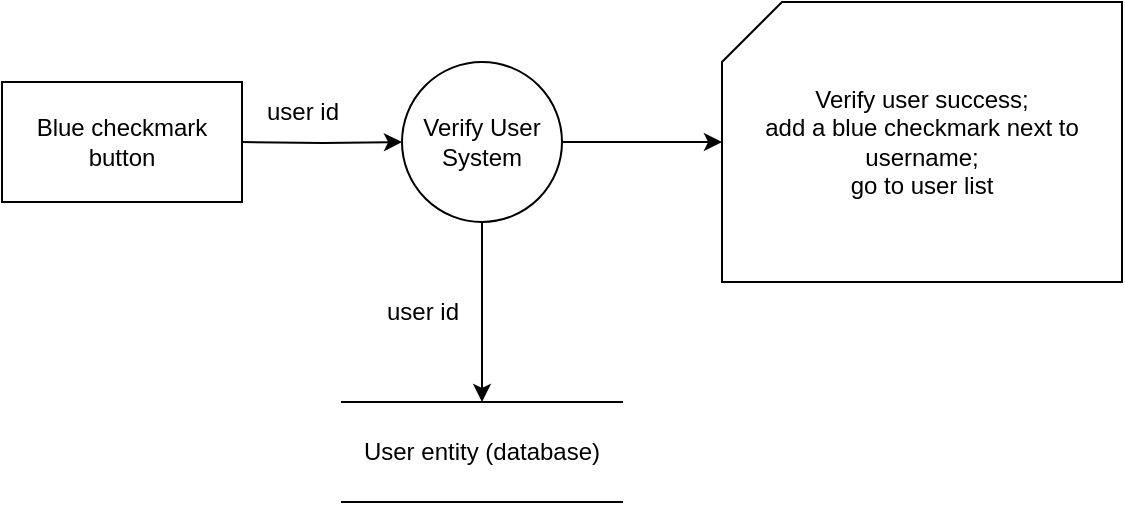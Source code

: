 <mxfile version="20.8.23" type="github">
  <diagram name="第 1 页" id="j60wnH63md4MC-CQXvt8">
    <mxGraphModel dx="665" dy="551" grid="1" gridSize="10" guides="1" tooltips="1" connect="1" arrows="1" fold="1" page="1" pageScale="1" pageWidth="827" pageHeight="1169" math="0" shadow="0">
      <root>
        <mxCell id="0" />
        <mxCell id="1" parent="0" />
        <mxCell id="q8SVtFiN-yoim-TC5zIr-1" value="Blue checkmark button" style="rounded=0;whiteSpace=wrap;html=1;" vertex="1" parent="1">
          <mxGeometry x="120" y="250" width="120" height="60" as="geometry" />
        </mxCell>
        <mxCell id="q8SVtFiN-yoim-TC5zIr-2" style="edgeStyle=orthogonalEdgeStyle;rounded=0;orthogonalLoop=1;jettySize=auto;html=1;exitX=1;exitY=0.5;exitDx=0;exitDy=0;entryX=0;entryY=0.5;entryDx=0;entryDy=0;startArrow=none;" edge="1" parent="1" target="q8SVtFiN-yoim-TC5zIr-6">
          <mxGeometry relative="1" as="geometry">
            <mxPoint x="240" y="280" as="sourcePoint" />
          </mxGeometry>
        </mxCell>
        <mxCell id="q8SVtFiN-yoim-TC5zIr-3" value="Verify user success;&lt;br&gt;add a blue checkmark next to username;&lt;br&gt;go to user list" style="shape=card;whiteSpace=wrap;html=1;" vertex="1" parent="1">
          <mxGeometry x="480" y="210" width="200" height="140" as="geometry" />
        </mxCell>
        <mxCell id="q8SVtFiN-yoim-TC5zIr-4" style="edgeStyle=orthogonalEdgeStyle;rounded=0;orthogonalLoop=1;jettySize=auto;html=1;exitX=1;exitY=0.5;exitDx=0;exitDy=0;" edge="1" parent="1" source="q8SVtFiN-yoim-TC5zIr-6" target="q8SVtFiN-yoim-TC5zIr-3">
          <mxGeometry relative="1" as="geometry" />
        </mxCell>
        <mxCell id="q8SVtFiN-yoim-TC5zIr-5" style="edgeStyle=orthogonalEdgeStyle;rounded=0;orthogonalLoop=1;jettySize=auto;html=1;exitX=0.5;exitY=1;exitDx=0;exitDy=0;" edge="1" parent="1" source="q8SVtFiN-yoim-TC5zIr-6" target="q8SVtFiN-yoim-TC5zIr-8">
          <mxGeometry relative="1" as="geometry" />
        </mxCell>
        <mxCell id="q8SVtFiN-yoim-TC5zIr-6" value="Verify User&lt;br&gt;System" style="ellipse;whiteSpace=wrap;html=1;aspect=fixed;" vertex="1" parent="1">
          <mxGeometry x="320" y="240" width="80" height="80" as="geometry" />
        </mxCell>
        <mxCell id="q8SVtFiN-yoim-TC5zIr-7" value="user id" style="text;html=1;align=center;verticalAlign=middle;resizable=0;points=[];autosize=1;strokeColor=none;fillColor=none;" vertex="1" parent="1">
          <mxGeometry x="240" y="250" width="60" height="30" as="geometry" />
        </mxCell>
        <mxCell id="q8SVtFiN-yoim-TC5zIr-8" value="User entity (database)" style="shape=partialRectangle;whiteSpace=wrap;html=1;left=0;right=0;fillColor=none;rounded=0;strokeColor=default;fontFamily=Helvetica;fontSize=12;fontColor=default;" vertex="1" parent="1">
          <mxGeometry x="290" y="410" width="140" height="50" as="geometry" />
        </mxCell>
        <mxCell id="q8SVtFiN-yoim-TC5zIr-9" value="user id" style="text;html=1;align=center;verticalAlign=middle;resizable=0;points=[];autosize=1;strokeColor=none;fillColor=none;" vertex="1" parent="1">
          <mxGeometry x="300" y="350" width="60" height="30" as="geometry" />
        </mxCell>
      </root>
    </mxGraphModel>
  </diagram>
</mxfile>
